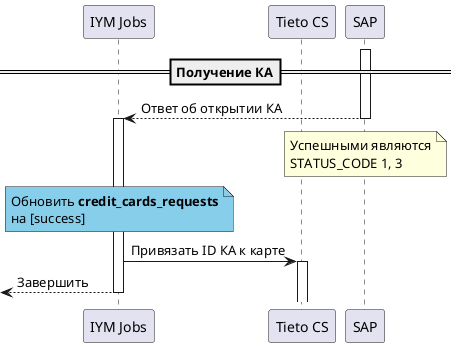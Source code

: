 @startuml
participant "IYM Jobs"    as Jobs
participant "Tieto CS"    as TCS
participant "SAP"         as SAP

==Получение КА==
activate SAP
Jobs <-- SAP : Ответ об открытии КА
deactivate SAP
activate Jobs
note over SAP
Успешными являются
STATUS_CODE 1, 3
end note
note over Jobs #SkyBlue
Обновить **credit_cards_requests**
на [success]
end note
Jobs -> TCS : Привязать ID КА к карте
activate TCS
<-- Jobs : Завершить
deactivate Jobs

@enduml
